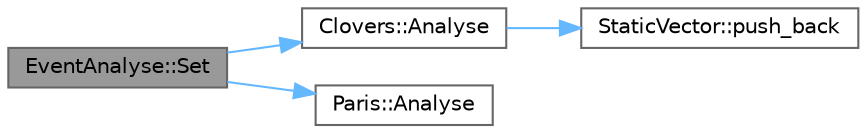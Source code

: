 digraph "EventAnalyse::Set"
{
 // LATEX_PDF_SIZE
  bgcolor="transparent";
  edge [fontname=Helvetica,fontsize=10,labelfontname=Helvetica,labelfontsize=10];
  node [fontname=Helvetica,fontsize=10,shape=box,height=0.2,width=0.4];
  rankdir="LR";
  Node1 [id="Node000001",label="EventAnalyse::Set",height=0.2,width=0.4,color="gray40", fillcolor="grey60", style="filled", fontcolor="black",tooltip=" "];
  Node1 -> Node2 [id="edge1_Node000001_Node000002",color="steelblue1",style="solid",tooltip=" "];
  Node2 [id="Node000002",label="Clovers::Analyse",height=0.2,width=0.4,color="grey40", fillcolor="white", style="filled",URL="$class_clovers.html#a523aad5d019f23144292c0e23067a43b",tooltip=" "];
  Node2 -> Node3 [id="edge2_Node000002_Node000003",color="steelblue1",style="solid",tooltip=" "];
  Node3 [id="Node000003",label="StaticVector::push_back",height=0.2,width=0.4,color="grey40", fillcolor="white", style="filled",URL="$class_static_vector.html#a65df2a20fa5e6eed0140c9ee12b693df",tooltip=" "];
  Node1 -> Node4 [id="edge3_Node000001_Node000004",color="steelblue1",style="solid",tooltip=" "];
  Node4 [id="Node000004",label="Paris::Analyse",height=0.2,width=0.4,color="grey40", fillcolor="white", style="filled",URL="$class_paris.html#ac6fb6d9310b0dd298ebf10862497954a",tooltip=" "];
}
